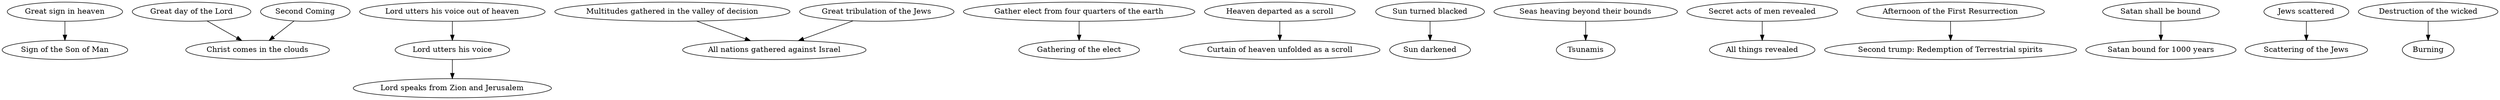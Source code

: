 # List of signs that I believe are synonyms.
#
# My reasoning for considering two signs as synonyms
# is documented elsewhere. This list is used to 
# programatically simplify the full graph by 
# collapsing synonyms.
#
# In each (a -> b) pair, the sign on the left will
# be replaced in the graph by the sign on the right.

digraph {
  "Great sign in heaven" -> "Sign of the Son of Man"

  # D&C 34:7-8
  "Great day of the Lord" -> "Christ comes in the clouds"

  "Second Coming" -> "Christ comes in the clouds"

  "Lord utters his voice out of heaven" -> "Lord utters his voice"
  "Lord utters his voice" -> "Lord speaks from Zion and Jerusalem"

  "Multitudes gathered in the valley of decision" -> "All nations gathered against Israel"

  # D&C 84:2
  # "Christ visits New Jerusalem" doesn't exist in the graph so the script blows up.
  # I just want to rename it, because "Christ visits New Jerusalem" is easier to
  # understand than "Christ stands on Mount Zion". Not everyone knows what
  # Mount Zion is, and they may confuse it with the prophecy about Christ standing
  # on the Mount of Olives.
  # "Christ stands on Mount Zion" -> "Christ visits New Jerusalem"

  "Great tribulation of the Jews" -> "All nations gathered against Israel"

  "Gather elect from four quarters of the earth" -> "Gathering of the elect"

  "Heaven departed as a scroll" -> "Curtain of heaven unfolded as a scroll"

  "Sun turned blacked" -> "Sun darkened"

  "Seas heaving beyond their bounds" -> "Tsunamis"

  "Secret acts of men revealed" -> "All things revealed"

  "Afternoon of the First Resurrection" -> "Second trump: Redemption of Terrestrial spirits"
  
  "Satan shall be bound" -> "Satan bound for 1000 years"

  "Jews scattered" -> "Scattering of the Jews"

  "Destruction of the wicked" -> "Burning"
}
